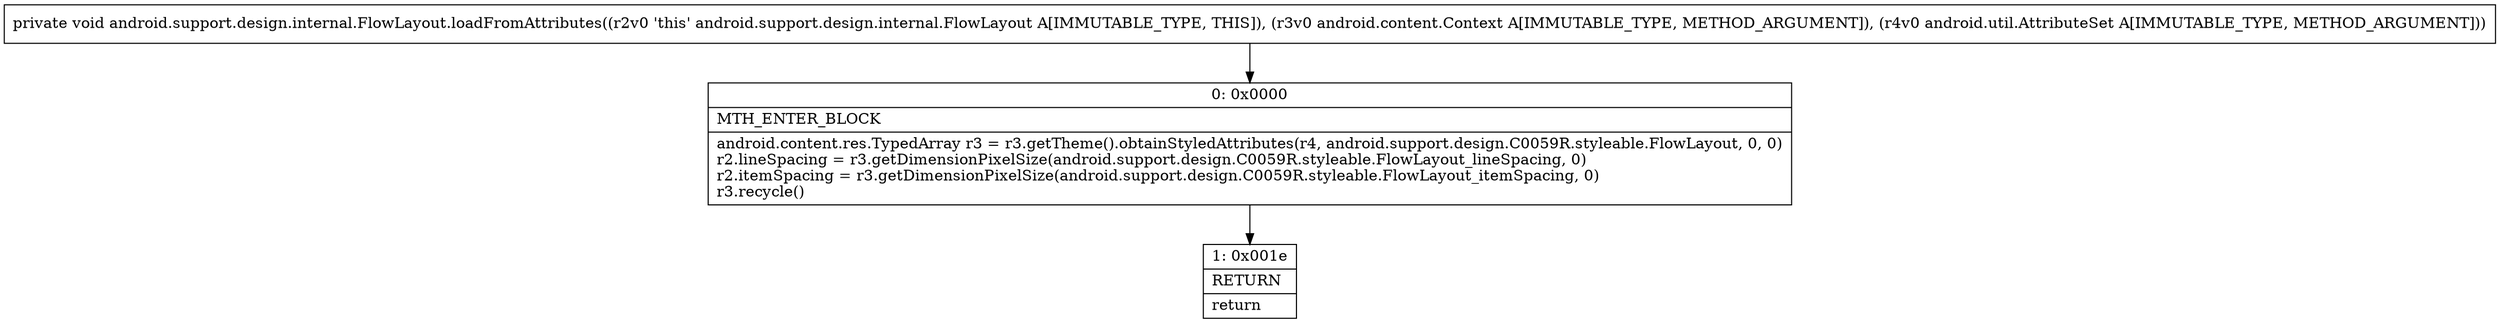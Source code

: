 digraph "CFG forandroid.support.design.internal.FlowLayout.loadFromAttributes(Landroid\/content\/Context;Landroid\/util\/AttributeSet;)V" {
Node_0 [shape=record,label="{0\:\ 0x0000|MTH_ENTER_BLOCK\l|android.content.res.TypedArray r3 = r3.getTheme().obtainStyledAttributes(r4, android.support.design.C0059R.styleable.FlowLayout, 0, 0)\lr2.lineSpacing = r3.getDimensionPixelSize(android.support.design.C0059R.styleable.FlowLayout_lineSpacing, 0)\lr2.itemSpacing = r3.getDimensionPixelSize(android.support.design.C0059R.styleable.FlowLayout_itemSpacing, 0)\lr3.recycle()\l}"];
Node_1 [shape=record,label="{1\:\ 0x001e|RETURN\l|return\l}"];
MethodNode[shape=record,label="{private void android.support.design.internal.FlowLayout.loadFromAttributes((r2v0 'this' android.support.design.internal.FlowLayout A[IMMUTABLE_TYPE, THIS]), (r3v0 android.content.Context A[IMMUTABLE_TYPE, METHOD_ARGUMENT]), (r4v0 android.util.AttributeSet A[IMMUTABLE_TYPE, METHOD_ARGUMENT])) }"];
MethodNode -> Node_0;
Node_0 -> Node_1;
}

